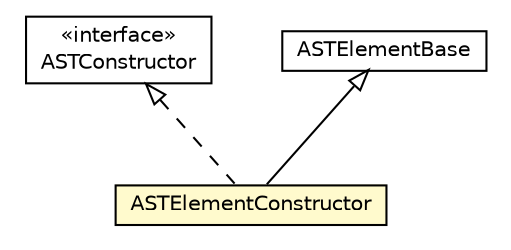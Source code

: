 #!/usr/local/bin/dot
#
# Class diagram 
# Generated by UMLGraph version 5.1 (http://www.umlgraph.org/)
#

digraph G {
	edge [fontname="Helvetica",fontsize=10,labelfontname="Helvetica",labelfontsize=10];
	node [fontname="Helvetica",fontsize=10,shape=plaintext];
	nodesep=0.25;
	ranksep=0.5;
	// org.androidtransfuse.adapter.ASTConstructor
	c74309 [label=<<table title="org.androidtransfuse.adapter.ASTConstructor" border="0" cellborder="1" cellspacing="0" cellpadding="2" port="p" href="../ASTConstructor.html">
		<tr><td><table border="0" cellspacing="0" cellpadding="1">
<tr><td align="center" balign="center"> &#171;interface&#187; </td></tr>
<tr><td align="center" balign="center"> ASTConstructor </td></tr>
		</table></td></tr>
		</table>>, fontname="Helvetica", fontcolor="black", fontsize=10.0];
	// org.androidtransfuse.adapter.element.ASTElementBase
	c74330 [label=<<table title="org.androidtransfuse.adapter.element.ASTElementBase" border="0" cellborder="1" cellspacing="0" cellpadding="2" port="p" href="./ASTElementBase.html">
		<tr><td><table border="0" cellspacing="0" cellpadding="1">
<tr><td align="center" balign="center"> ASTElementBase </td></tr>
		</table></td></tr>
		</table>>, fontname="Helvetica", fontcolor="black", fontsize=10.0];
	// org.androidtransfuse.adapter.element.ASTElementConstructor
	c74338 [label=<<table title="org.androidtransfuse.adapter.element.ASTElementConstructor" border="0" cellborder="1" cellspacing="0" cellpadding="2" port="p" bgcolor="lemonChiffon" href="./ASTElementConstructor.html">
		<tr><td><table border="0" cellspacing="0" cellpadding="1">
<tr><td align="center" balign="center"> ASTElementConstructor </td></tr>
		</table></td></tr>
		</table>>, fontname="Helvetica", fontcolor="black", fontsize=10.0];
	//org.androidtransfuse.adapter.element.ASTElementConstructor extends org.androidtransfuse.adapter.element.ASTElementBase
	c74330:p -> c74338:p [dir=back,arrowtail=empty];
	//org.androidtransfuse.adapter.element.ASTElementConstructor implements org.androidtransfuse.adapter.ASTConstructor
	c74309:p -> c74338:p [dir=back,arrowtail=empty,style=dashed];
}

